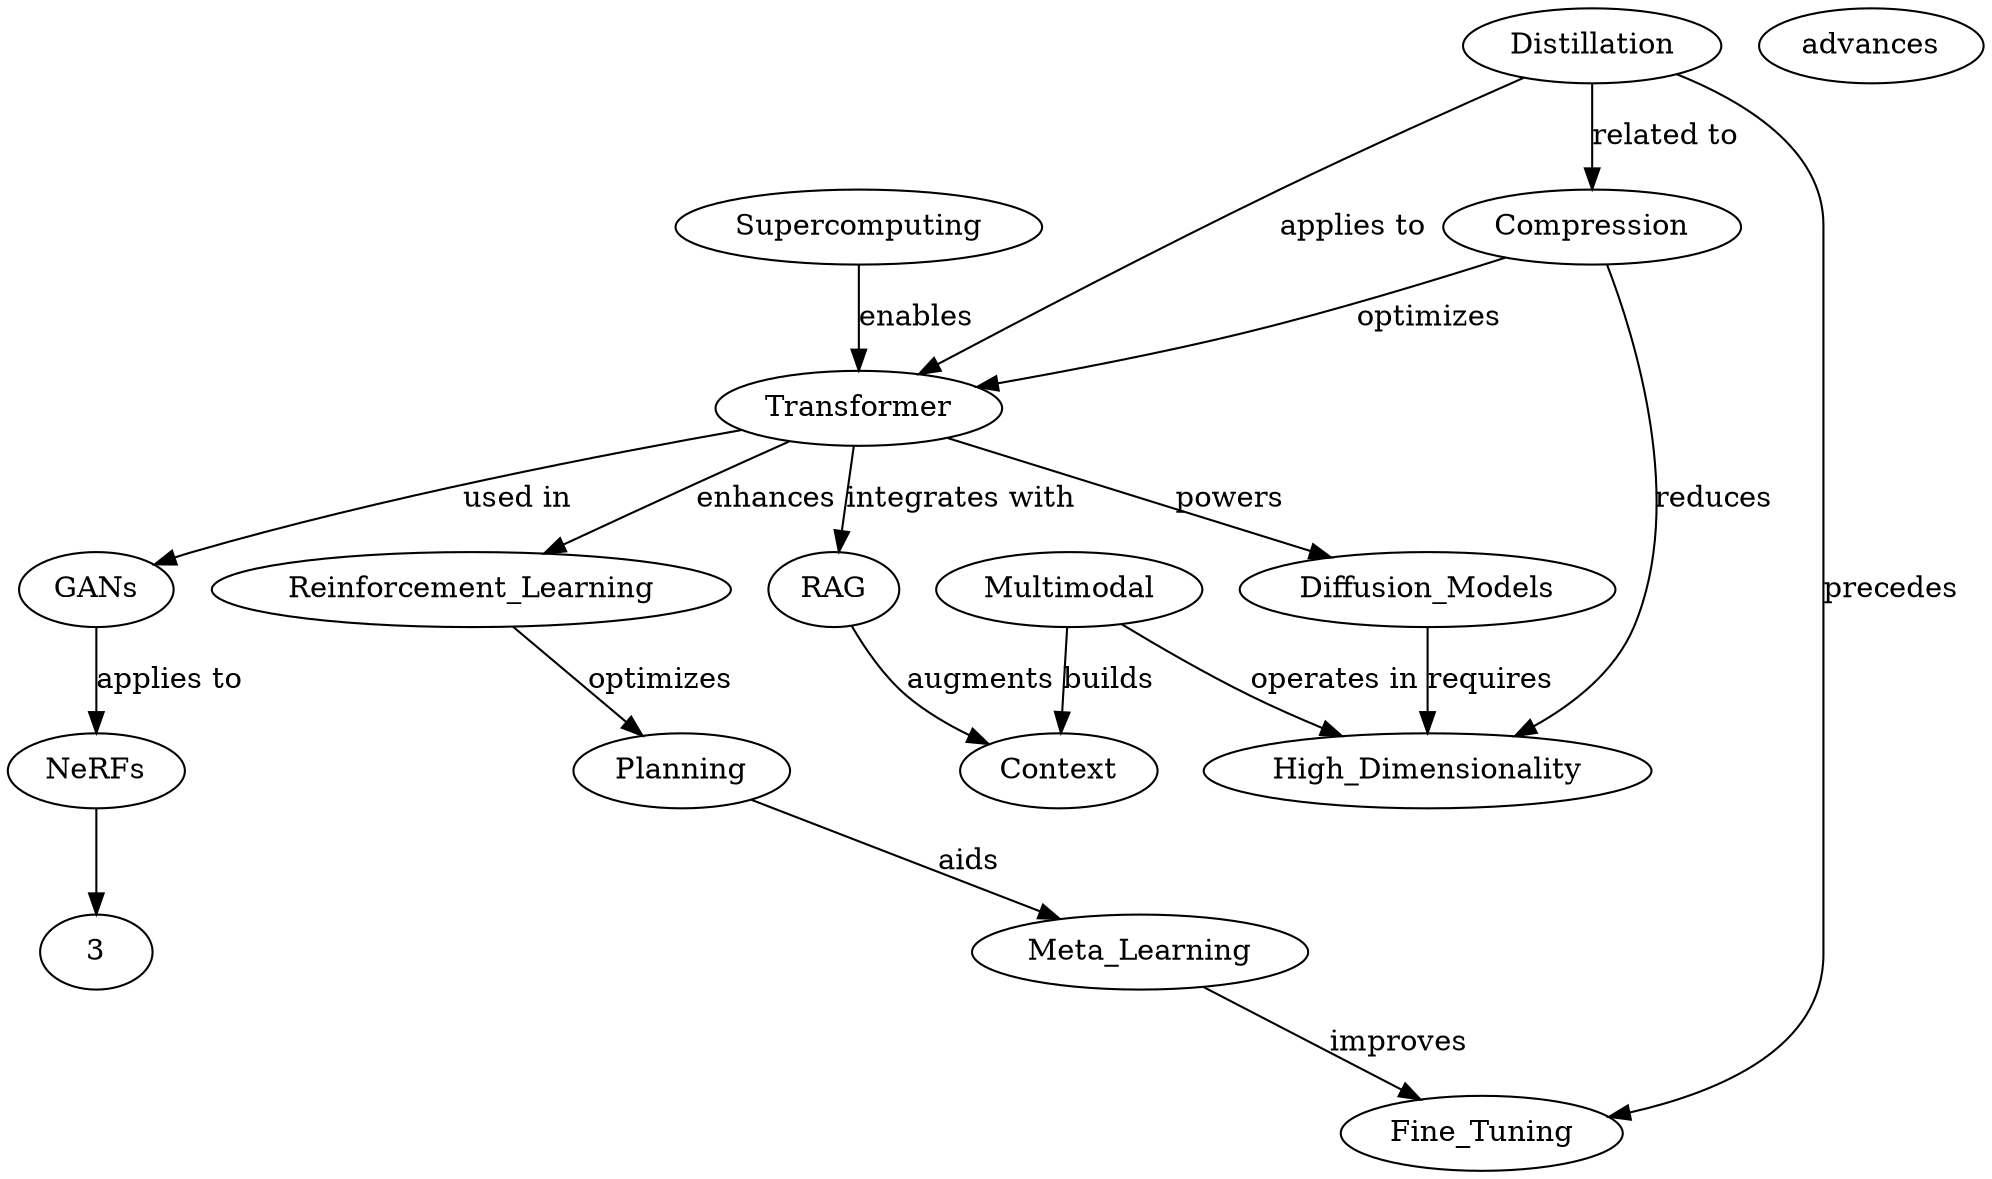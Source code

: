 // ai_knowledge_graph.dot
digraph AI_Concepts {
    Supercomputing -> Transformer [label="enables"];
    Transformer -> Reinforcement_Learning [label="enhances"];
    Reinforcement_Learning -> Planning [label="optimizes"];
    Planning -> Meta_Learning [label="aids"];
    Meta_Learning -> Fine_Tuning [label="improves"];
    Transformer -> Diffusion_Models [label="powers"];
    Transformer -> GANs [label="used in"];
    Transformer -> RAG [label="integrates with"];
    GANs -> NeRFs [label="applies to"];
    NeRFs -> 3D_Convergence [label="advances"];
    Diffusion_Models -> High_Dimensionality [label="requires"];
    Multimodal -> High_Dimensionality [label="operates in"];
    Multimodal -> Context [label="builds"];
    RAG -> Context [label="augments"];
    Compression -> Transformer [label="optimizes"];
    Compression -> High_Dimensionality [label="reduces"];
    Distillation -> Transformer [label="applies to"];
    Distillation -> Compression [label="related to"];
    Distillation -> Fine_Tuning [label="precedes"];
}
